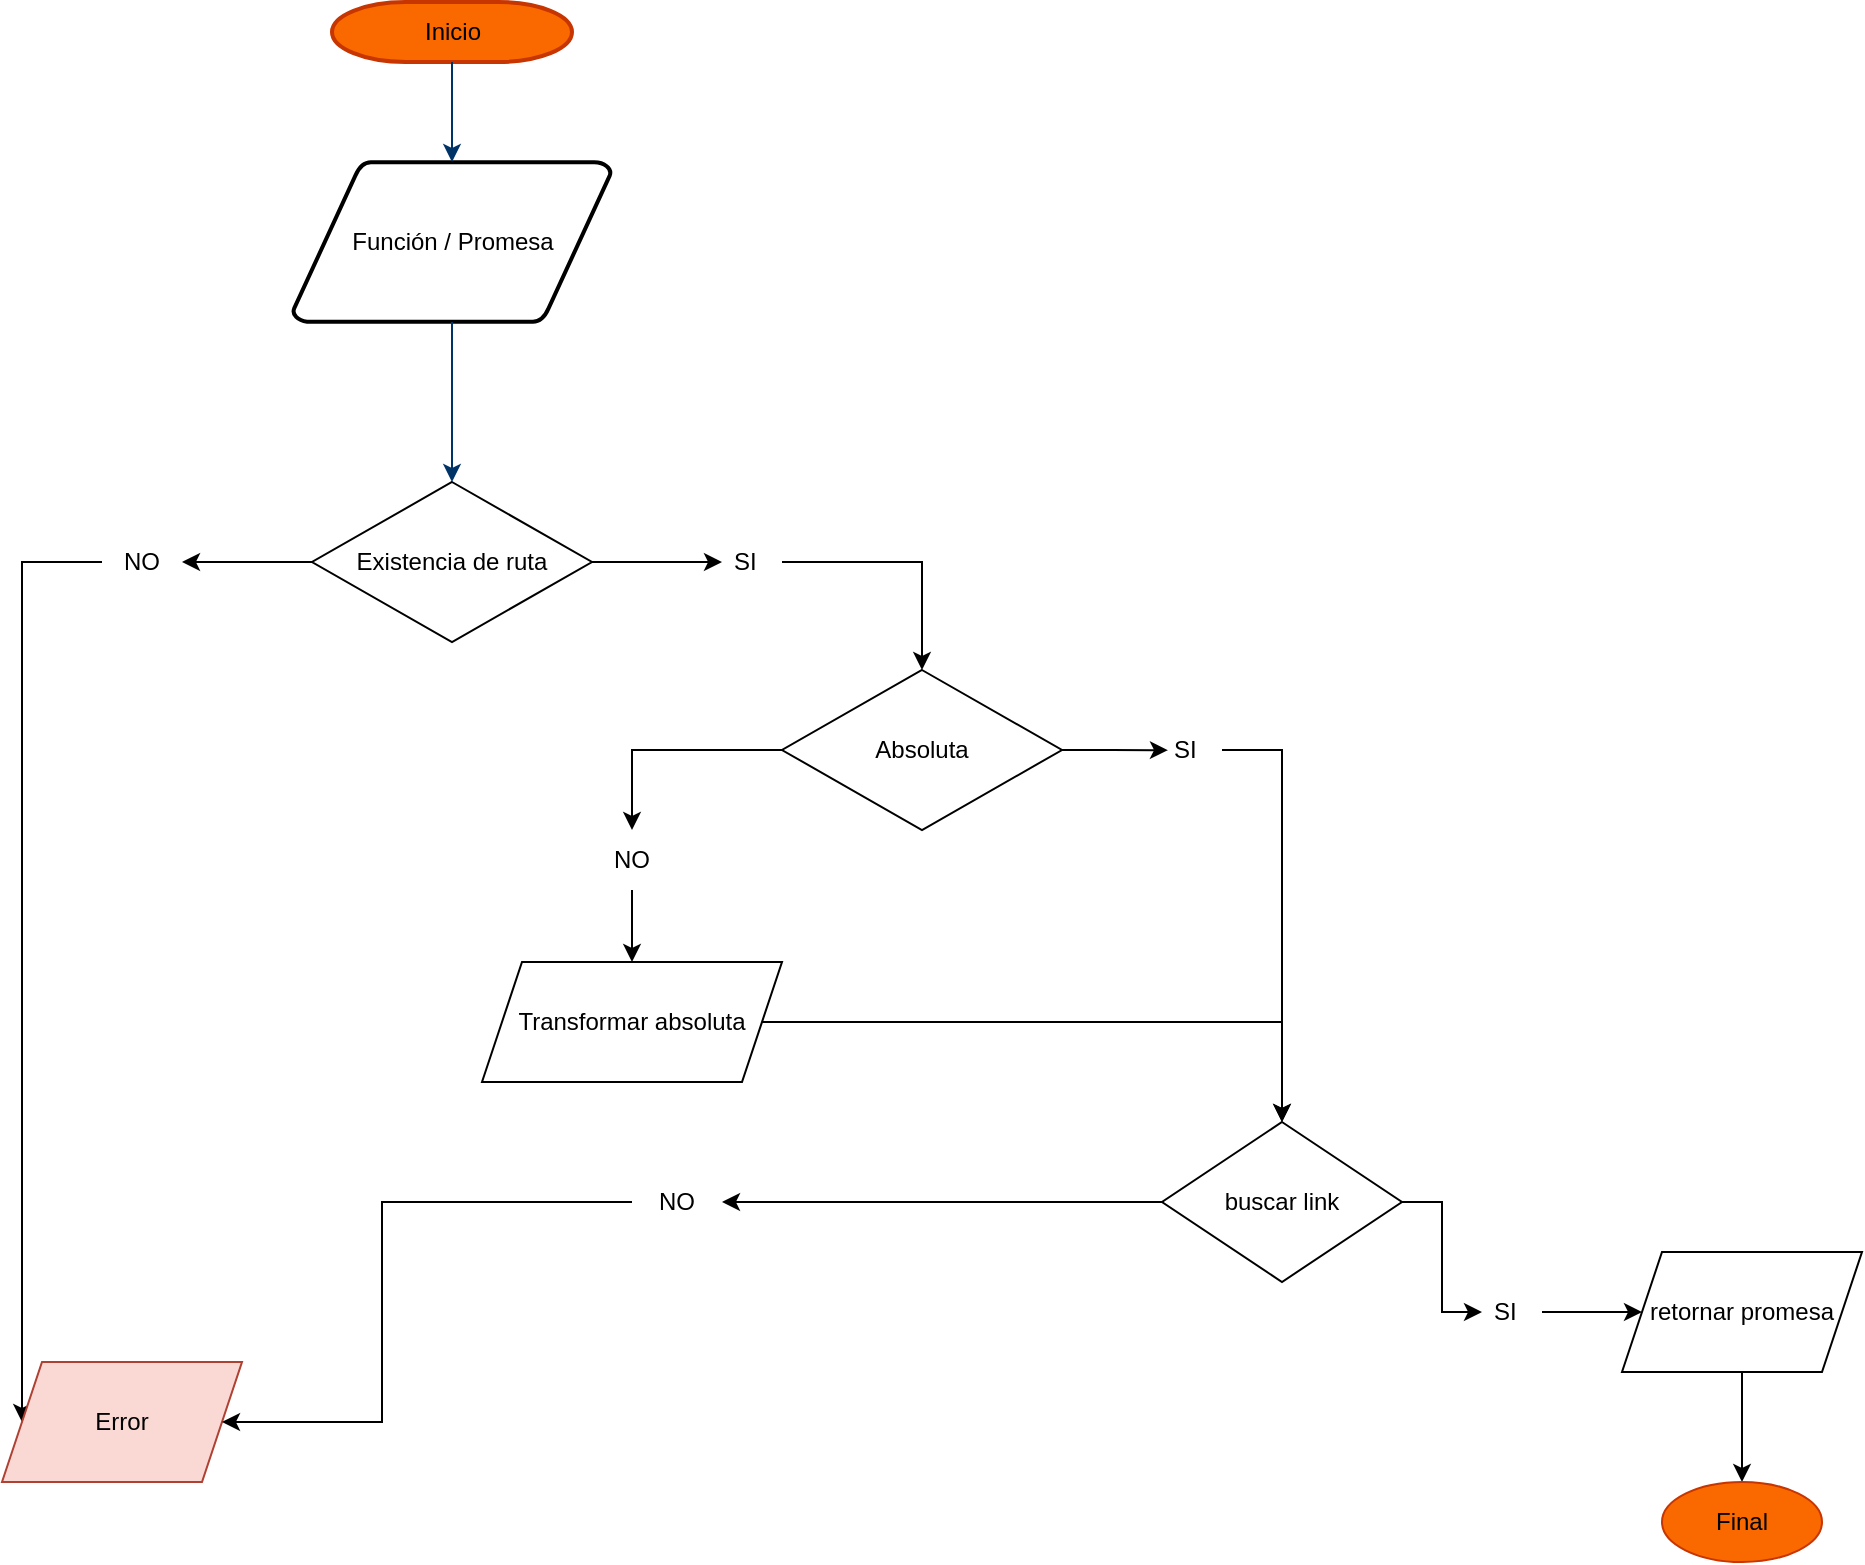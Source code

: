 <mxfile version="22.0.8" type="github">
  <diagram id="6a731a19-8d31-9384-78a2-239565b7b9f0" name="Page-1">
    <mxGraphModel dx="1427" dy="1348" grid="1" gridSize="10" guides="1" tooltips="1" connect="1" arrows="1" fold="1" page="1" pageScale="1" pageWidth="1169" pageHeight="827" background="none" math="0" shadow="0">
      <root>
        <mxCell id="0" />
        <mxCell id="1" parent="0" />
        <mxCell id="2" value="Inicio" style="shape=mxgraph.flowchart.terminator;strokeWidth=2;gradientDirection=north;fontStyle=0;html=1;fillColor=#fa6800;fontColor=#000000;strokeColor=#C73500;" parent="1" vertex="1">
          <mxGeometry x="265" width="120" height="30" as="geometry" />
        </mxCell>
        <mxCell id="3" value="Función / Promesa" style="shape=mxgraph.flowchart.data;strokeWidth=2;gradientColor=none;gradientDirection=north;fontStyle=0;html=1;" parent="1" vertex="1">
          <mxGeometry x="245.5" y="80" width="159" height="80" as="geometry" />
        </mxCell>
        <mxCell id="7" style="fontStyle=1;strokeColor=#003366;strokeWidth=1;html=1;" parent="1" source="2" target="3" edge="1">
          <mxGeometry relative="1" as="geometry" />
        </mxCell>
        <mxCell id="8" style="fontStyle=1;strokeColor=#003366;strokeWidth=1;html=1;entryX=0.5;entryY=0;entryDx=0;entryDy=0;" parent="1" source="3" edge="1" target="zADy5sMKimBXjU73vegx-56">
          <mxGeometry relative="1" as="geometry">
            <mxPoint x="320" y="250" as="targetPoint" />
          </mxGeometry>
        </mxCell>
        <mxCell id="zADy5sMKimBXjU73vegx-57" value="" style="edgeStyle=orthogonalEdgeStyle;rounded=0;orthogonalLoop=1;jettySize=auto;html=1;entryX=0.5;entryY=0;entryDx=0;entryDy=0;" parent="1" source="zADy5sMKimBXjU73vegx-64" target="zADy5sMKimBXjU73vegx-59" edge="1">
          <mxGeometry relative="1" as="geometry">
            <mxPoint x="570" y="340" as="targetPoint" />
          </mxGeometry>
        </mxCell>
        <mxCell id="zADy5sMKimBXjU73vegx-104" value="" style="edgeStyle=orthogonalEdgeStyle;rounded=0;orthogonalLoop=1;jettySize=auto;html=1;entryX=0;entryY=0.5;entryDx=0;entryDy=0;exitX=0;exitY=0.5;exitDx=0;exitDy=0;" parent="1" source="zADy5sMKimBXjU73vegx-110" target="zADy5sMKimBXjU73vegx-99" edge="1">
          <mxGeometry relative="1" as="geometry">
            <mxPoint x="110" y="305" as="sourcePoint" />
            <mxPoint x="114.346" y="608.462" as="targetPoint" />
          </mxGeometry>
        </mxCell>
        <mxCell id="zADy5sMKimBXjU73vegx-56" value="Existencia de ruta" style="rhombus;whiteSpace=wrap;html=1;" parent="1" vertex="1">
          <mxGeometry x="255" y="240" width="140" height="80" as="geometry" />
        </mxCell>
        <mxCell id="zADy5sMKimBXjU73vegx-67" value="" style="edgeStyle=orthogonalEdgeStyle;rounded=0;orthogonalLoop=1;jettySize=auto;html=1;entryX=0.5;entryY=0;entryDx=0;entryDy=0;" parent="1" source="zADy5sMKimBXjU73vegx-91" target="zADy5sMKimBXjU73vegx-66" edge="1">
          <mxGeometry relative="1" as="geometry" />
        </mxCell>
        <mxCell id="zADy5sMKimBXjU73vegx-94" value="" style="edgeStyle=orthogonalEdgeStyle;rounded=0;orthogonalLoop=1;jettySize=auto;html=1;entryX=0.099;entryY=0.503;entryDx=0;entryDy=0;entryPerimeter=0;" parent="1" source="zADy5sMKimBXjU73vegx-59" target="zADy5sMKimBXjU73vegx-91" edge="1">
          <mxGeometry relative="1" as="geometry">
            <mxPoint x="730" y="400" as="targetPoint" />
          </mxGeometry>
        </mxCell>
        <mxCell id="zADy5sMKimBXjU73vegx-59" value="Absoluta" style="rhombus;whiteSpace=wrap;html=1;" parent="1" vertex="1">
          <mxGeometry x="490" y="334" width="140" height="80" as="geometry" />
        </mxCell>
        <mxCell id="zADy5sMKimBXjU73vegx-65" value="" style="edgeStyle=orthogonalEdgeStyle;rounded=0;orthogonalLoop=1;jettySize=auto;html=1;" parent="1" source="zADy5sMKimBXjU73vegx-56" target="zADy5sMKimBXjU73vegx-64" edge="1">
          <mxGeometry relative="1" as="geometry">
            <mxPoint x="390" y="290" as="sourcePoint" />
            <mxPoint x="570" y="340" as="targetPoint" />
          </mxGeometry>
        </mxCell>
        <mxCell id="zADy5sMKimBXjU73vegx-64" value="SI" style="text;strokeColor=none;fillColor=none;align=left;verticalAlign=middle;spacingLeft=4;spacingRight=4;overflow=hidden;points=[[0,0.5],[1,0.5]];portConstraint=eastwest;rotatable=0;whiteSpace=wrap;html=1;" parent="1" vertex="1">
          <mxGeometry x="460" y="265" width="30" height="30" as="geometry" />
        </mxCell>
        <mxCell id="zADy5sMKimBXjU73vegx-71" value="" style="edgeStyle=orthogonalEdgeStyle;rounded=0;orthogonalLoop=1;jettySize=auto;html=1;" parent="1" source="zADy5sMKimBXjU73vegx-95" target="zADy5sMKimBXjU73vegx-70" edge="1">
          <mxGeometry relative="1" as="geometry" />
        </mxCell>
        <mxCell id="zADy5sMKimBXjU73vegx-66" value="buscar link" style="rhombus;whiteSpace=wrap;html=1;" parent="1" vertex="1">
          <mxGeometry x="680" y="560" width="120" height="80" as="geometry" />
        </mxCell>
        <mxCell id="zADy5sMKimBXjU73vegx-106" value="" style="edgeStyle=orthogonalEdgeStyle;rounded=0;orthogonalLoop=1;jettySize=auto;html=1;" parent="1" source="zADy5sMKimBXjU73vegx-70" target="zADy5sMKimBXjU73vegx-105" edge="1">
          <mxGeometry relative="1" as="geometry" />
        </mxCell>
        <mxCell id="zADy5sMKimBXjU73vegx-70" value="retornar promesa" style="shape=parallelogram;perimeter=parallelogramPerimeter;whiteSpace=wrap;html=1;fixedSize=1;" parent="1" vertex="1">
          <mxGeometry x="910" y="625" width="120" height="60" as="geometry" />
        </mxCell>
        <mxCell id="Gehqq1bEgoKBwdOeV_dm-14" value="" style="edgeStyle=orthogonalEdgeStyle;rounded=0;orthogonalLoop=1;jettySize=auto;html=1;entryX=0.5;entryY=0;entryDx=0;entryDy=0;" edge="1" parent="1" source="zADy5sMKimBXjU73vegx-77" target="zADy5sMKimBXjU73vegx-66">
          <mxGeometry relative="1" as="geometry">
            <mxPoint x="710" y="570" as="targetPoint" />
          </mxGeometry>
        </mxCell>
        <mxCell id="zADy5sMKimBXjU73vegx-77" value="Transformar absoluta" style="shape=parallelogram;perimeter=parallelogramPerimeter;whiteSpace=wrap;html=1;fixedSize=1;" parent="1" vertex="1">
          <mxGeometry x="340" y="480" width="150" height="60" as="geometry" />
        </mxCell>
        <mxCell id="zADy5sMKimBXjU73vegx-84" value="" style="edgeStyle=orthogonalEdgeStyle;rounded=0;orthogonalLoop=1;jettySize=auto;html=1;entryX=0.5;entryY=0;entryDx=0;entryDy=0;exitX=0;exitY=0.5;exitDx=0;exitDy=0;" parent="1" source="zADy5sMKimBXjU73vegx-59" target="zADy5sMKimBXjU73vegx-79" edge="1">
          <mxGeometry relative="1" as="geometry">
            <mxPoint x="460" y="400" as="sourcePoint" />
            <mxPoint x="345" y="490" as="targetPoint" />
            <Array as="points" />
          </mxGeometry>
        </mxCell>
        <mxCell id="zADy5sMKimBXjU73vegx-87" value="" style="edgeStyle=orthogonalEdgeStyle;rounded=0;orthogonalLoop=1;jettySize=auto;html=1;entryX=0.5;entryY=0;entryDx=0;entryDy=0;" parent="1" source="zADy5sMKimBXjU73vegx-79" target="zADy5sMKimBXjU73vegx-77" edge="1">
          <mxGeometry relative="1" as="geometry">
            <mxPoint x="369.5" y="530" as="targetPoint" />
          </mxGeometry>
        </mxCell>
        <mxCell id="zADy5sMKimBXjU73vegx-79" value="NO" style="text;html=1;strokeColor=none;fillColor=none;align=center;verticalAlign=middle;whiteSpace=wrap;rounded=0;" parent="1" vertex="1">
          <mxGeometry x="385" y="414" width="60" height="30" as="geometry" />
        </mxCell>
        <mxCell id="zADy5sMKimBXjU73vegx-91" value="SI" style="text;strokeColor=none;fillColor=none;align=left;verticalAlign=middle;spacingLeft=4;spacingRight=4;overflow=hidden;points=[[0,0.5],[1,0.5]];portConstraint=eastwest;rotatable=0;whiteSpace=wrap;html=1;" parent="1" vertex="1">
          <mxGeometry x="680" y="359" width="30" height="30" as="geometry" />
        </mxCell>
        <mxCell id="zADy5sMKimBXjU73vegx-96" value="" style="edgeStyle=orthogonalEdgeStyle;rounded=0;orthogonalLoop=1;jettySize=auto;html=1;exitX=1;exitY=0.5;exitDx=0;exitDy=0;" parent="1" source="zADy5sMKimBXjU73vegx-66" target="zADy5sMKimBXjU73vegx-95" edge="1">
          <mxGeometry relative="1" as="geometry">
            <mxPoint x="830" y="520" as="sourcePoint" />
            <mxPoint x="950" y="600" as="targetPoint" />
          </mxGeometry>
        </mxCell>
        <mxCell id="zADy5sMKimBXjU73vegx-95" value="SI" style="text;strokeColor=none;fillColor=none;align=left;verticalAlign=middle;spacingLeft=4;spacingRight=4;overflow=hidden;points=[[0,0.5],[1,0.5]];portConstraint=eastwest;rotatable=0;whiteSpace=wrap;html=1;" parent="1" vertex="1">
          <mxGeometry x="840" y="640" width="30" height="30" as="geometry" />
        </mxCell>
        <mxCell id="zADy5sMKimBXjU73vegx-99" value="Error" style="shape=parallelogram;perimeter=parallelogramPerimeter;whiteSpace=wrap;html=1;fixedSize=1;fillColor=#fad9d5;strokeColor=#ae4132;" parent="1" vertex="1">
          <mxGeometry x="100" y="680" width="120" height="60" as="geometry" />
        </mxCell>
        <mxCell id="zADy5sMKimBXjU73vegx-105" value="Final" style="ellipse;whiteSpace=wrap;html=1;fillColor=#fa6800;fontColor=#000000;strokeColor=#C73500;" parent="1" vertex="1">
          <mxGeometry x="930" y="740" width="80" height="40" as="geometry" />
        </mxCell>
        <mxCell id="zADy5sMKimBXjU73vegx-109" value="" style="edgeStyle=orthogonalEdgeStyle;rounded=0;orthogonalLoop=1;jettySize=auto;html=1;exitX=0;exitY=0.5;exitDx=0;exitDy=0;" parent="1" source="zADy5sMKimBXjU73vegx-66" target="zADy5sMKimBXjU73vegx-107" edge="1">
          <mxGeometry relative="1" as="geometry">
            <mxPoint x="670" y="530" as="sourcePoint" />
            <mxPoint x="231" y="620" as="targetPoint" />
            <Array as="points" />
          </mxGeometry>
        </mxCell>
        <mxCell id="Gehqq1bEgoKBwdOeV_dm-12" value="" style="edgeStyle=orthogonalEdgeStyle;rounded=0;orthogonalLoop=1;jettySize=auto;html=1;entryX=1;entryY=0.5;entryDx=0;entryDy=0;" edge="1" parent="1" source="zADy5sMKimBXjU73vegx-107" target="zADy5sMKimBXjU73vegx-99">
          <mxGeometry relative="1" as="geometry">
            <mxPoint x="319.5" y="710" as="targetPoint" />
            <Array as="points">
              <mxPoint x="290" y="600" />
              <mxPoint x="290" y="710" />
            </Array>
          </mxGeometry>
        </mxCell>
        <mxCell id="zADy5sMKimBXjU73vegx-107" value="NO" style="text;html=1;strokeColor=none;fillColor=none;align=center;verticalAlign=middle;whiteSpace=wrap;rounded=0;" parent="1" vertex="1">
          <mxGeometry x="415" y="585" width="45" height="30" as="geometry" />
        </mxCell>
        <mxCell id="zADy5sMKimBXjU73vegx-112" value="" style="edgeStyle=orthogonalEdgeStyle;rounded=0;orthogonalLoop=1;jettySize=auto;html=1;entryX=1;entryY=0.5;entryDx=0;entryDy=0;" parent="1" source="zADy5sMKimBXjU73vegx-56" target="zADy5sMKimBXjU73vegx-110" edge="1">
          <mxGeometry relative="1" as="geometry">
            <mxPoint x="250" y="290" as="sourcePoint" />
            <mxPoint x="134" y="608" as="targetPoint" />
          </mxGeometry>
        </mxCell>
        <mxCell id="zADy5sMKimBXjU73vegx-110" value="NO" style="text;html=1;strokeColor=none;fillColor=none;align=center;verticalAlign=middle;whiteSpace=wrap;rounded=0;" parent="1" vertex="1">
          <mxGeometry x="150" y="265" width="40" height="30" as="geometry" />
        </mxCell>
      </root>
    </mxGraphModel>
  </diagram>
</mxfile>
